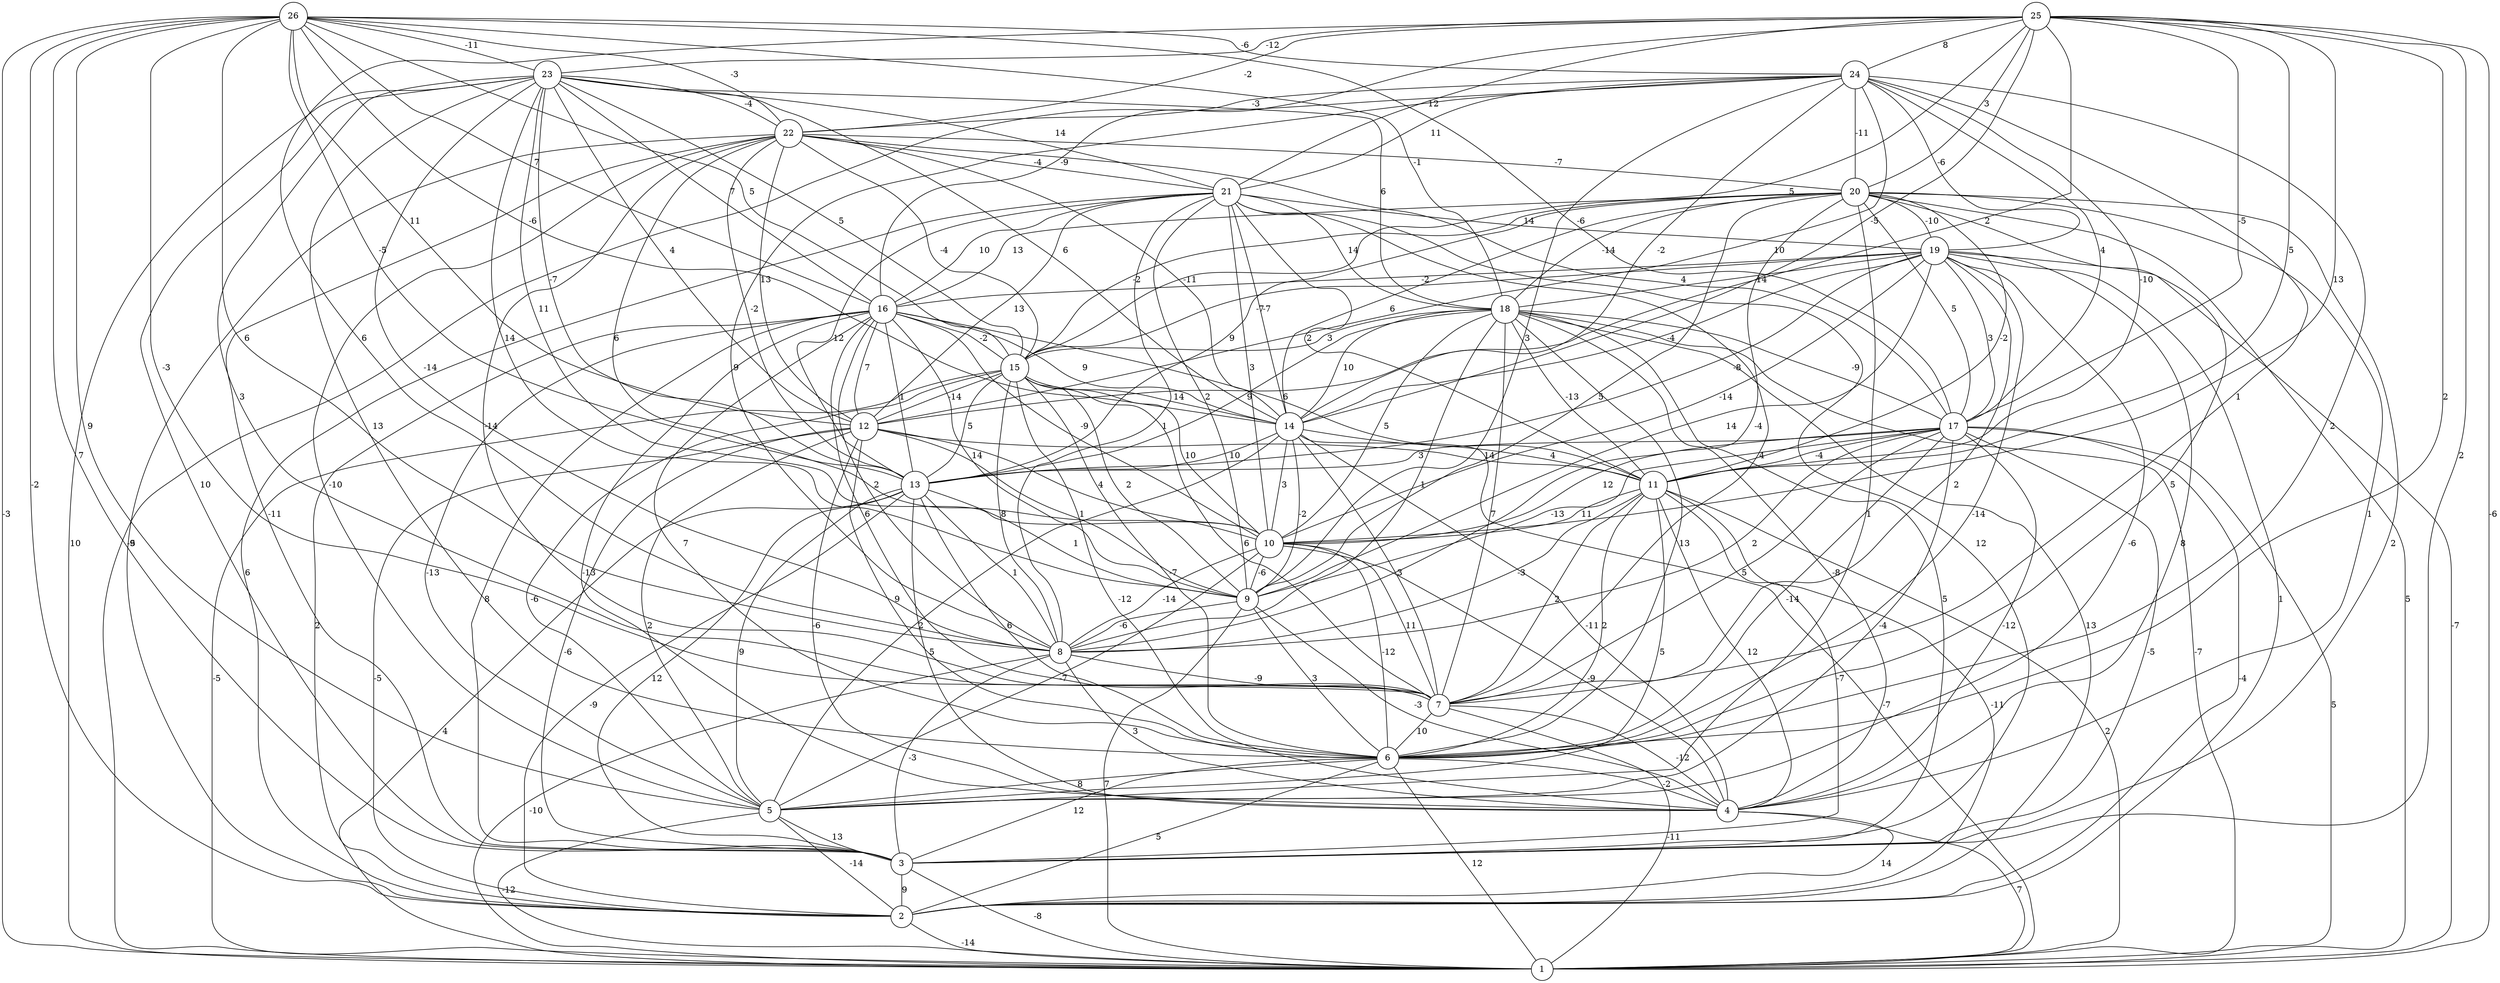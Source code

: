 graph { 
	 fontname="Helvetica,Arial,sans-serif" 
	 node [shape = circle]; 
	 26 -- 1 [label = "-3"];
	 26 -- 2 [label = "-2"];
	 26 -- 3 [label = "7"];
	 26 -- 5 [label = "9"];
	 26 -- 7 [label = "-3"];
	 26 -- 8 [label = "6"];
	 26 -- 12 [label = "11"];
	 26 -- 13 [label = "-5"];
	 26 -- 14 [label = "-6"];
	 26 -- 15 [label = "5"];
	 26 -- 16 [label = "7"];
	 26 -- 17 [label = "-6"];
	 26 -- 18 [label = "-1"];
	 26 -- 22 [label = "-3"];
	 26 -- 23 [label = "-11"];
	 26 -- 24 [label = "-6"];
	 25 -- 1 [label = "-6"];
	 25 -- 3 [label = "2"];
	 25 -- 6 [label = "2"];
	 25 -- 8 [label = "6"];
	 25 -- 10 [label = "13"];
	 25 -- 11 [label = "5"];
	 25 -- 12 [label = "2"];
	 25 -- 14 [label = "-5"];
	 25 -- 15 [label = "5"];
	 25 -- 16 [label = "-9"];
	 25 -- 17 [label = "-5"];
	 25 -- 20 [label = "3"];
	 25 -- 21 [label = "12"];
	 25 -- 22 [label = "-2"];
	 25 -- 23 [label = "-12"];
	 25 -- 24 [label = "8"];
	 24 -- 1 [label = "-9"];
	 24 -- 6 [label = "2"];
	 24 -- 7 [label = "1"];
	 24 -- 8 [label = "9"];
	 24 -- 9 [label = "3"];
	 24 -- 11 [label = "-10"];
	 24 -- 12 [label = "10"];
	 24 -- 14 [label = "-2"];
	 24 -- 17 [label = "4"];
	 24 -- 19 [label = "-6"];
	 24 -- 20 [label = "-11"];
	 24 -- 21 [label = "11"];
	 24 -- 22 [label = "-3"];
	 23 -- 1 [label = "10"];
	 23 -- 3 [label = "10"];
	 23 -- 6 [label = "13"];
	 23 -- 7 [label = "3"];
	 23 -- 8 [label = "-14"];
	 23 -- 9 [label = "14"];
	 23 -- 10 [label = "11"];
	 23 -- 12 [label = "4"];
	 23 -- 13 [label = "-7"];
	 23 -- 14 [label = "6"];
	 23 -- 15 [label = "5"];
	 23 -- 16 [label = "7"];
	 23 -- 18 [label = "6"];
	 23 -- 21 [label = "14"];
	 23 -- 22 [label = "-4"];
	 22 -- 2 [label = "5"];
	 22 -- 3 [label = "-11"];
	 22 -- 5 [label = "-10"];
	 22 -- 7 [label = "-14"];
	 22 -- 10 [label = "6"];
	 22 -- 12 [label = "13"];
	 22 -- 13 [label = "-2"];
	 22 -- 14 [label = "-11"];
	 22 -- 15 [label = "-4"];
	 22 -- 17 [label = "4"];
	 22 -- 20 [label = "-7"];
	 22 -- 21 [label = "-4"];
	 21 -- 2 [label = "6"];
	 21 -- 3 [label = "12"];
	 21 -- 7 [label = "4"];
	 21 -- 8 [label = "1"];
	 21 -- 9 [label = "2"];
	 21 -- 10 [label = "3"];
	 21 -- 11 [label = "2"];
	 21 -- 12 [label = "13"];
	 21 -- 13 [label = "12"];
	 21 -- 14 [label = "-7"];
	 21 -- 16 [label = "10"];
	 21 -- 18 [label = "14"];
	 21 -- 19 [label = "14"];
	 20 -- 1 [label = "5"];
	 20 -- 3 [label = "2"];
	 20 -- 4 [label = "1"];
	 20 -- 5 [label = "1"];
	 20 -- 6 [label = "5"];
	 20 -- 8 [label = "-4"];
	 20 -- 9 [label = "5"];
	 20 -- 11 [label = "-2"];
	 20 -- 13 [label = "9"];
	 20 -- 14 [label = "6"];
	 20 -- 15 [label = "-2"];
	 20 -- 16 [label = "13"];
	 20 -- 17 [label = "5"];
	 20 -- 18 [label = "-14"];
	 20 -- 19 [label = "-10"];
	 19 -- 1 [label = "-7"];
	 19 -- 2 [label = "1"];
	 19 -- 4 [label = "8"];
	 19 -- 5 [label = "-6"];
	 19 -- 6 [label = "-14"];
	 19 -- 7 [label = "2"];
	 19 -- 9 [label = "14"];
	 19 -- 10 [label = "-14"];
	 19 -- 13 [label = "-8"];
	 19 -- 14 [label = "-4"];
	 19 -- 15 [label = "-7"];
	 19 -- 16 [label = "-2"];
	 19 -- 17 [label = "3"];
	 19 -- 18 [label = "14"];
	 18 -- 1 [label = "-7"];
	 18 -- 2 [label = "13"];
	 18 -- 3 [label = "5"];
	 18 -- 4 [label = "-8"];
	 18 -- 6 [label = "13"];
	 18 -- 7 [label = "7"];
	 18 -- 8 [label = "1"];
	 18 -- 10 [label = "5"];
	 18 -- 11 [label = "-13"];
	 18 -- 13 [label = "9"];
	 18 -- 14 [label = "10"];
	 18 -- 15 [label = "3"];
	 18 -- 17 [label = "-9"];
	 17 -- 1 [label = "5"];
	 17 -- 2 [label = "-4"];
	 17 -- 3 [label = "-5"];
	 17 -- 4 [label = "-12"];
	 17 -- 5 [label = "-4"];
	 17 -- 6 [label = "-14"];
	 17 -- 7 [label = "5"];
	 17 -- 8 [label = "2"];
	 17 -- 9 [label = "-13"];
	 17 -- 10 [label = "12"];
	 17 -- 11 [label = "-4"];
	 17 -- 13 [label = "3"];
	 16 -- 2 [label = "2"];
	 16 -- 3 [label = "8"];
	 16 -- 4 [label = "-13"];
	 16 -- 5 [label = "-13"];
	 16 -- 6 [label = "7"];
	 16 -- 7 [label = "6"];
	 16 -- 8 [label = "2"];
	 16 -- 9 [label = "14"];
	 16 -- 10 [label = "-9"];
	 16 -- 11 [label = "6"];
	 16 -- 12 [label = "7"];
	 16 -- 13 [label = "1"];
	 16 -- 14 [label = "9"];
	 16 -- 15 [label = "-2"];
	 15 -- 1 [label = "-5"];
	 15 -- 4 [label = "-12"];
	 15 -- 5 [label = "-6"];
	 15 -- 6 [label = "-7"];
	 15 -- 7 [label = "6"];
	 15 -- 8 [label = "8"];
	 15 -- 9 [label = "2"];
	 15 -- 10 [label = "10"];
	 15 -- 12 [label = "-14"];
	 15 -- 13 [label = "5"];
	 15 -- 14 [label = "14"];
	 14 -- 1 [label = "-7"];
	 14 -- 4 [label = "-11"];
	 14 -- 5 [label = "2"];
	 14 -- 7 [label = "3"];
	 14 -- 9 [label = "-2"];
	 14 -- 10 [label = "3"];
	 14 -- 11 [label = "4"];
	 14 -- 13 [label = "10"];
	 13 -- 1 [label = "4"];
	 13 -- 2 [label = "-9"];
	 13 -- 3 [label = "12"];
	 13 -- 4 [label = "5"];
	 13 -- 5 [label = "9"];
	 13 -- 6 [label = "6"];
	 13 -- 8 [label = "1"];
	 13 -- 9 [label = "1"];
	 12 -- 2 [label = "-5"];
	 12 -- 3 [label = "-6"];
	 12 -- 4 [label = "-6"];
	 12 -- 5 [label = "2"];
	 12 -- 6 [label = "9"];
	 12 -- 9 [label = "1"];
	 12 -- 10 [label = "4"];
	 12 -- 11 [label = "14"];
	 11 -- 1 [label = "2"];
	 11 -- 2 [label = "-11"];
	 11 -- 3 [label = "-7"];
	 11 -- 4 [label = "12"];
	 11 -- 5 [label = "5"];
	 11 -- 6 [label = "2"];
	 11 -- 7 [label = "2"];
	 11 -- 8 [label = "-3"];
	 11 -- 10 [label = "11"];
	 10 -- 4 [label = "-9"];
	 10 -- 5 [label = "-7"];
	 10 -- 6 [label = "-12"];
	 10 -- 7 [label = "11"];
	 10 -- 8 [label = "-14"];
	 10 -- 9 [label = "-6"];
	 9 -- 1 [label = "7"];
	 9 -- 4 [label = "-3"];
	 9 -- 6 [label = "3"];
	 9 -- 8 [label = "-6"];
	 8 -- 1 [label = "-10"];
	 8 -- 3 [label = "-3"];
	 8 -- 4 [label = "3"];
	 8 -- 7 [label = "-9"];
	 7 -- 1 [label = "-11"];
	 7 -- 4 [label = "-12"];
	 7 -- 6 [label = "10"];
	 6 -- 1 [label = "12"];
	 6 -- 2 [label = "5"];
	 6 -- 3 [label = "12"];
	 6 -- 4 [label = "-2"];
	 6 -- 5 [label = "8"];
	 5 -- 1 [label = "-12"];
	 5 -- 2 [label = "-14"];
	 5 -- 3 [label = "13"];
	 4 -- 1 [label = "7"];
	 4 -- 2 [label = "14"];
	 3 -- 1 [label = "-8"];
	 3 -- 2 [label = "9"];
	 2 -- 1 [label = "-14"];
	 1;
	 2;
	 3;
	 4;
	 5;
	 6;
	 7;
	 8;
	 9;
	 10;
	 11;
	 12;
	 13;
	 14;
	 15;
	 16;
	 17;
	 18;
	 19;
	 20;
	 21;
	 22;
	 23;
	 24;
	 25;
	 26;
}

